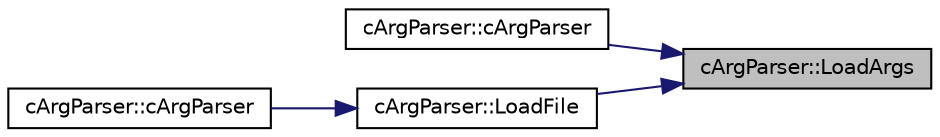 digraph "cArgParser::LoadArgs"
{
 // LATEX_PDF_SIZE
  edge [fontname="Helvetica",fontsize="10",labelfontname="Helvetica",labelfontsize="10"];
  node [fontname="Helvetica",fontsize="10",shape=record];
  rankdir="RL";
  Node1 [label="cArgParser::LoadArgs",height=0.2,width=0.4,color="black", fillcolor="grey75", style="filled", fontcolor="black",tooltip=" "];
  Node1 -> Node2 [dir="back",color="midnightblue",fontsize="10",style="solid",fontname="Helvetica"];
  Node2 [label="cArgParser::cArgParser",height=0.2,width=0.4,color="black", fillcolor="white", style="filled",URL="$classc_arg_parser.html#a84a42b8f11311eb6fbea20a8df527d51",tooltip=" "];
  Node1 -> Node3 [dir="back",color="midnightblue",fontsize="10",style="solid",fontname="Helvetica"];
  Node3 [label="cArgParser::LoadFile",height=0.2,width=0.4,color="black", fillcolor="white", style="filled",URL="$classc_arg_parser.html#a7a70fd4ba3f07d72eb34cb181a90d864",tooltip=" "];
  Node3 -> Node4 [dir="back",color="midnightblue",fontsize="10",style="solid",fontname="Helvetica"];
  Node4 [label="cArgParser::cArgParser",height=0.2,width=0.4,color="black", fillcolor="white", style="filled",URL="$classc_arg_parser.html#a23b05ad1384bf4af8dc0e3e1f21dce46",tooltip=" "];
}
